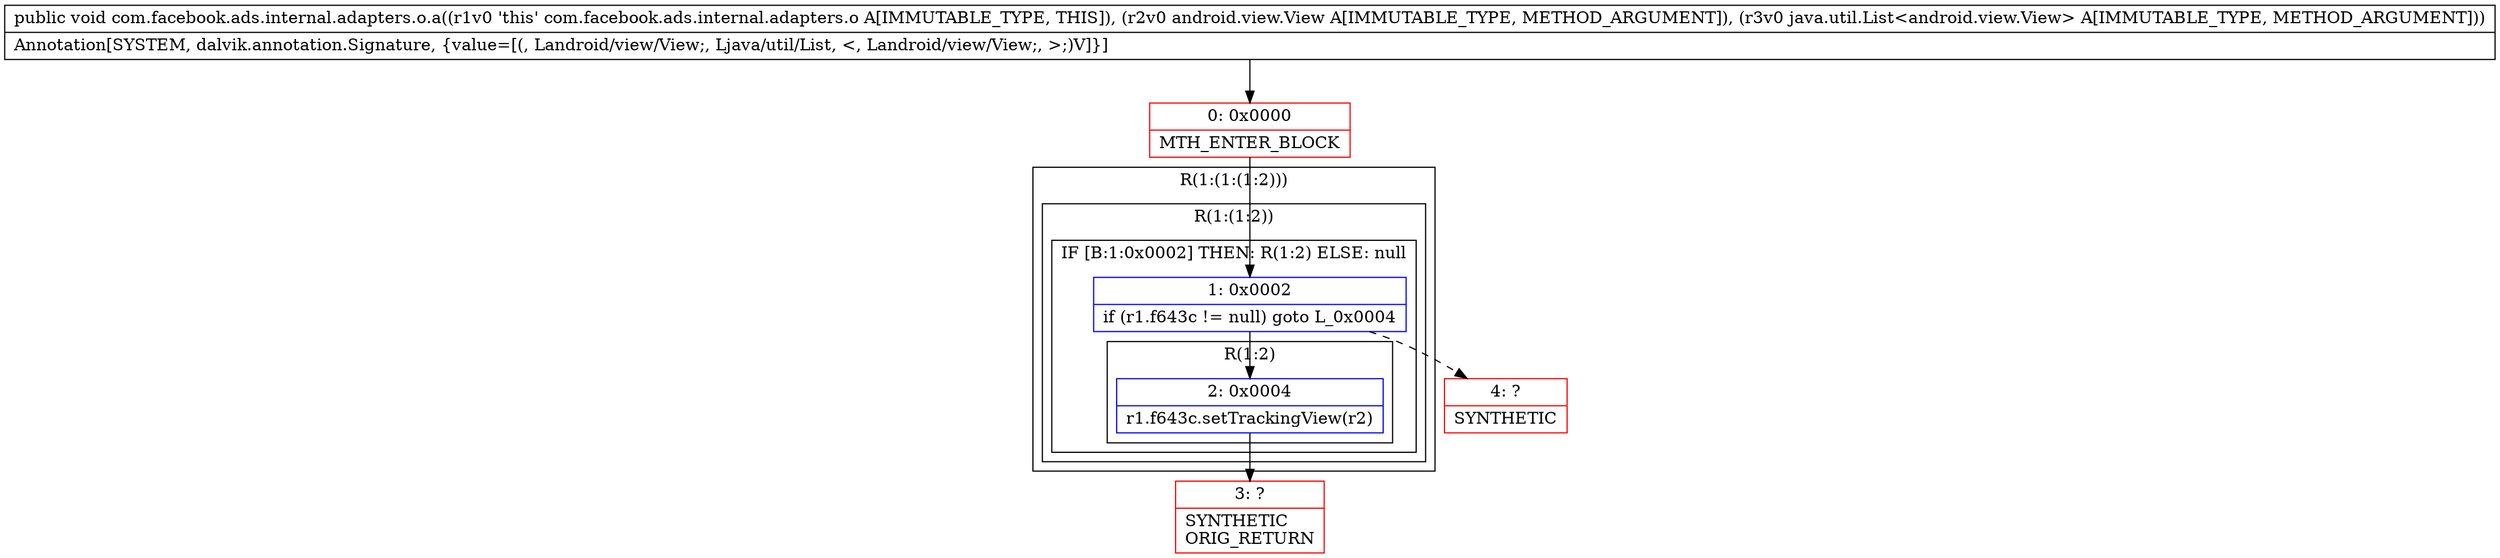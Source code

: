 digraph "CFG forcom.facebook.ads.internal.adapters.o.a(Landroid\/view\/View;Ljava\/util\/List;)V" {
subgraph cluster_Region_1605782686 {
label = "R(1:(1:(1:2)))";
node [shape=record,color=blue];
subgraph cluster_Region_1748648956 {
label = "R(1:(1:2))";
node [shape=record,color=blue];
subgraph cluster_IfRegion_1835103750 {
label = "IF [B:1:0x0002] THEN: R(1:2) ELSE: null";
node [shape=record,color=blue];
Node_1 [shape=record,label="{1\:\ 0x0002|if (r1.f643c != null) goto L_0x0004\l}"];
subgraph cluster_Region_832643849 {
label = "R(1:2)";
node [shape=record,color=blue];
Node_2 [shape=record,label="{2\:\ 0x0004|r1.f643c.setTrackingView(r2)\l}"];
}
}
}
}
Node_0 [shape=record,color=red,label="{0\:\ 0x0000|MTH_ENTER_BLOCK\l}"];
Node_3 [shape=record,color=red,label="{3\:\ ?|SYNTHETIC\lORIG_RETURN\l}"];
Node_4 [shape=record,color=red,label="{4\:\ ?|SYNTHETIC\l}"];
MethodNode[shape=record,label="{public void com.facebook.ads.internal.adapters.o.a((r1v0 'this' com.facebook.ads.internal.adapters.o A[IMMUTABLE_TYPE, THIS]), (r2v0 android.view.View A[IMMUTABLE_TYPE, METHOD_ARGUMENT]), (r3v0 java.util.List\<android.view.View\> A[IMMUTABLE_TYPE, METHOD_ARGUMENT]))  | Annotation[SYSTEM, dalvik.annotation.Signature, \{value=[(, Landroid\/view\/View;, Ljava\/util\/List, \<, Landroid\/view\/View;, \>;)V]\}]\l}"];
MethodNode -> Node_0;
Node_1 -> Node_2;
Node_1 -> Node_4[style=dashed];
Node_2 -> Node_3;
Node_0 -> Node_1;
}

